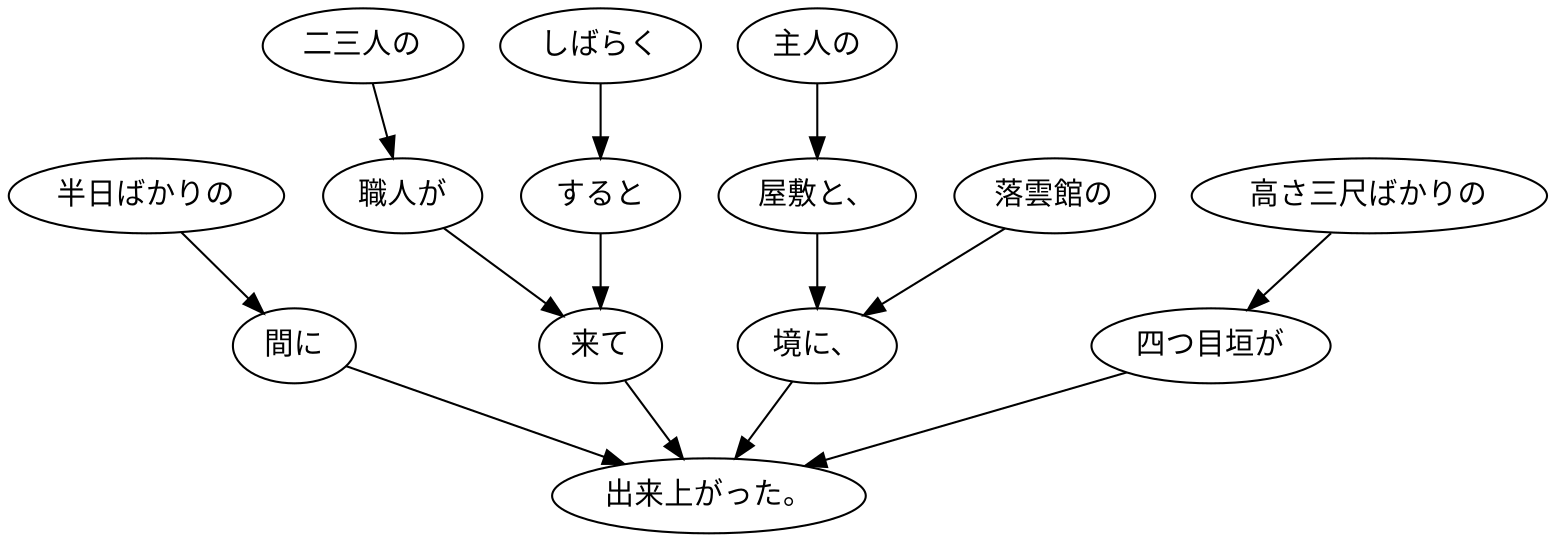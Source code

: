 digraph graph4745 {
	node0 [label="しばらく"];
	node1 [label="すると"];
	node2 [label="二三人の"];
	node3 [label="職人が"];
	node4 [label="来て"];
	node5 [label="半日ばかりの"];
	node6 [label="間に"];
	node7 [label="主人の"];
	node8 [label="屋敷と、"];
	node9 [label="落雲館の"];
	node10 [label="境に、"];
	node11 [label="高さ三尺ばかりの"];
	node12 [label="四つ目垣が"];
	node13 [label="出来上がった。"];
	node0 -> node1;
	node1 -> node4;
	node2 -> node3;
	node3 -> node4;
	node4 -> node13;
	node5 -> node6;
	node6 -> node13;
	node7 -> node8;
	node8 -> node10;
	node9 -> node10;
	node10 -> node13;
	node11 -> node12;
	node12 -> node13;
}
